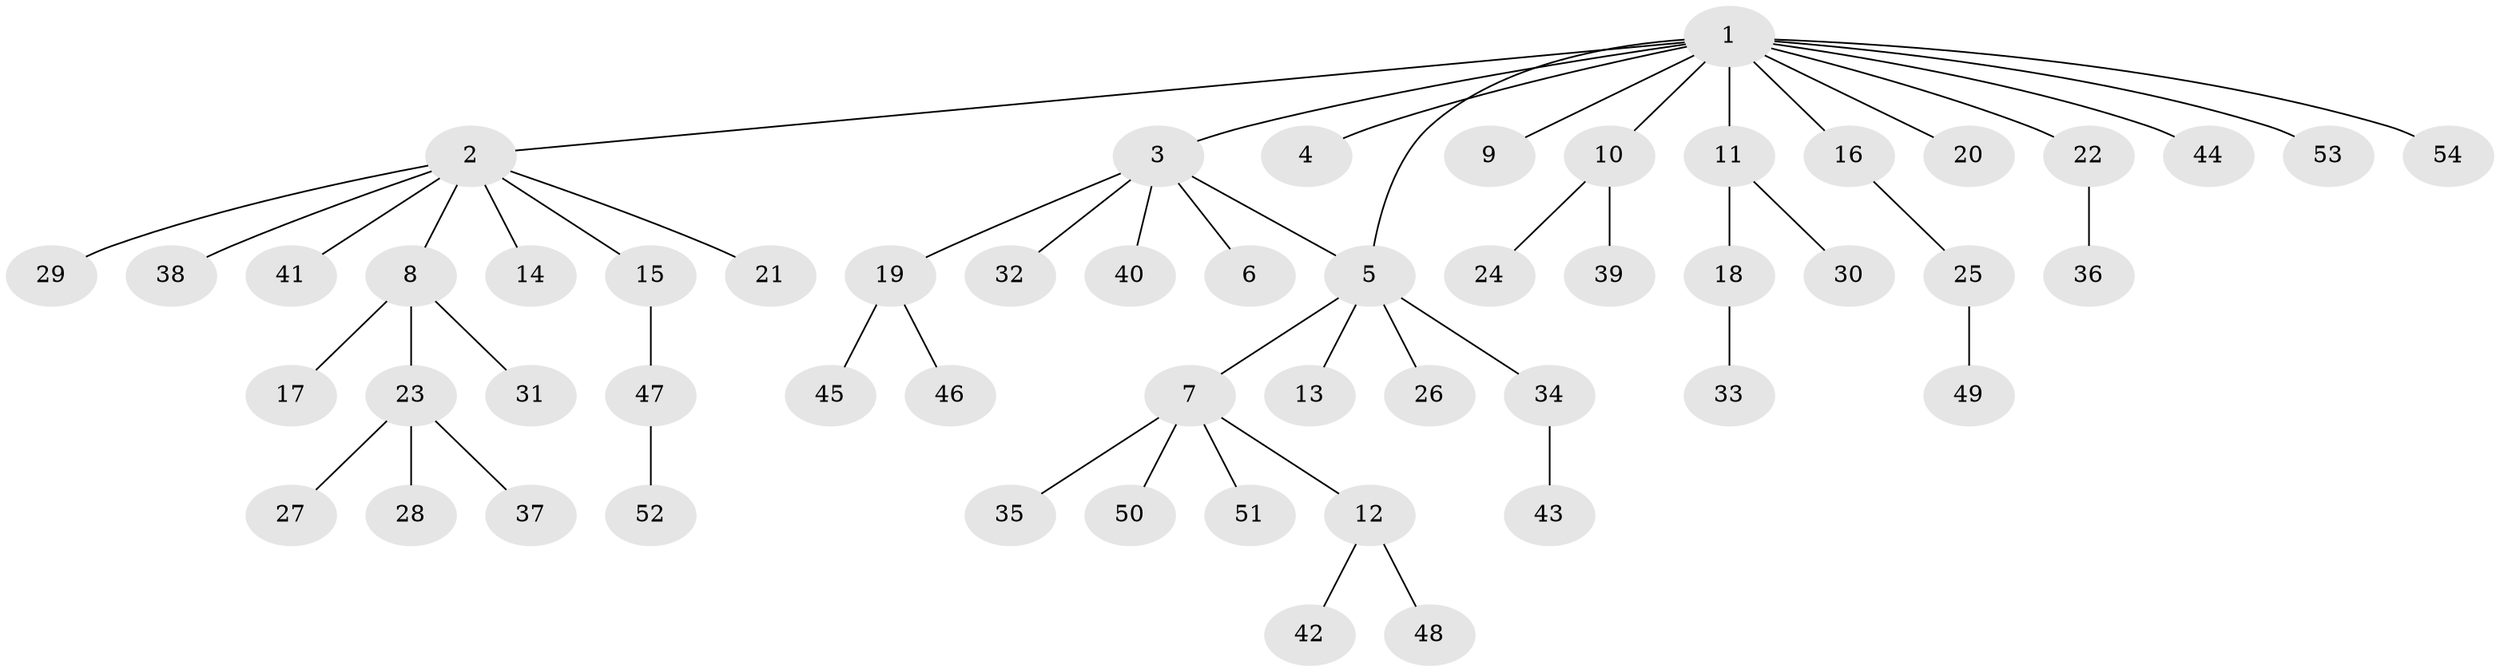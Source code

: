 // coarse degree distribution, {14: 0.02564102564102564, 7: 0.02564102564102564, 5: 0.05128205128205128, 1: 0.6923076923076923, 4: 0.02564102564102564, 3: 0.05128205128205128, 2: 0.1282051282051282}
// Generated by graph-tools (version 1.1) at 2025/51/02/27/25 19:51:59]
// undirected, 54 vertices, 54 edges
graph export_dot {
graph [start="1"]
  node [color=gray90,style=filled];
  1;
  2;
  3;
  4;
  5;
  6;
  7;
  8;
  9;
  10;
  11;
  12;
  13;
  14;
  15;
  16;
  17;
  18;
  19;
  20;
  21;
  22;
  23;
  24;
  25;
  26;
  27;
  28;
  29;
  30;
  31;
  32;
  33;
  34;
  35;
  36;
  37;
  38;
  39;
  40;
  41;
  42;
  43;
  44;
  45;
  46;
  47;
  48;
  49;
  50;
  51;
  52;
  53;
  54;
  1 -- 2;
  1 -- 3;
  1 -- 4;
  1 -- 5;
  1 -- 9;
  1 -- 10;
  1 -- 11;
  1 -- 16;
  1 -- 20;
  1 -- 22;
  1 -- 44;
  1 -- 53;
  1 -- 54;
  2 -- 8;
  2 -- 14;
  2 -- 15;
  2 -- 21;
  2 -- 29;
  2 -- 38;
  2 -- 41;
  3 -- 5;
  3 -- 6;
  3 -- 19;
  3 -- 32;
  3 -- 40;
  5 -- 7;
  5 -- 13;
  5 -- 26;
  5 -- 34;
  7 -- 12;
  7 -- 35;
  7 -- 50;
  7 -- 51;
  8 -- 17;
  8 -- 23;
  8 -- 31;
  10 -- 24;
  10 -- 39;
  11 -- 18;
  11 -- 30;
  12 -- 42;
  12 -- 48;
  15 -- 47;
  16 -- 25;
  18 -- 33;
  19 -- 45;
  19 -- 46;
  22 -- 36;
  23 -- 27;
  23 -- 28;
  23 -- 37;
  25 -- 49;
  34 -- 43;
  47 -- 52;
}
